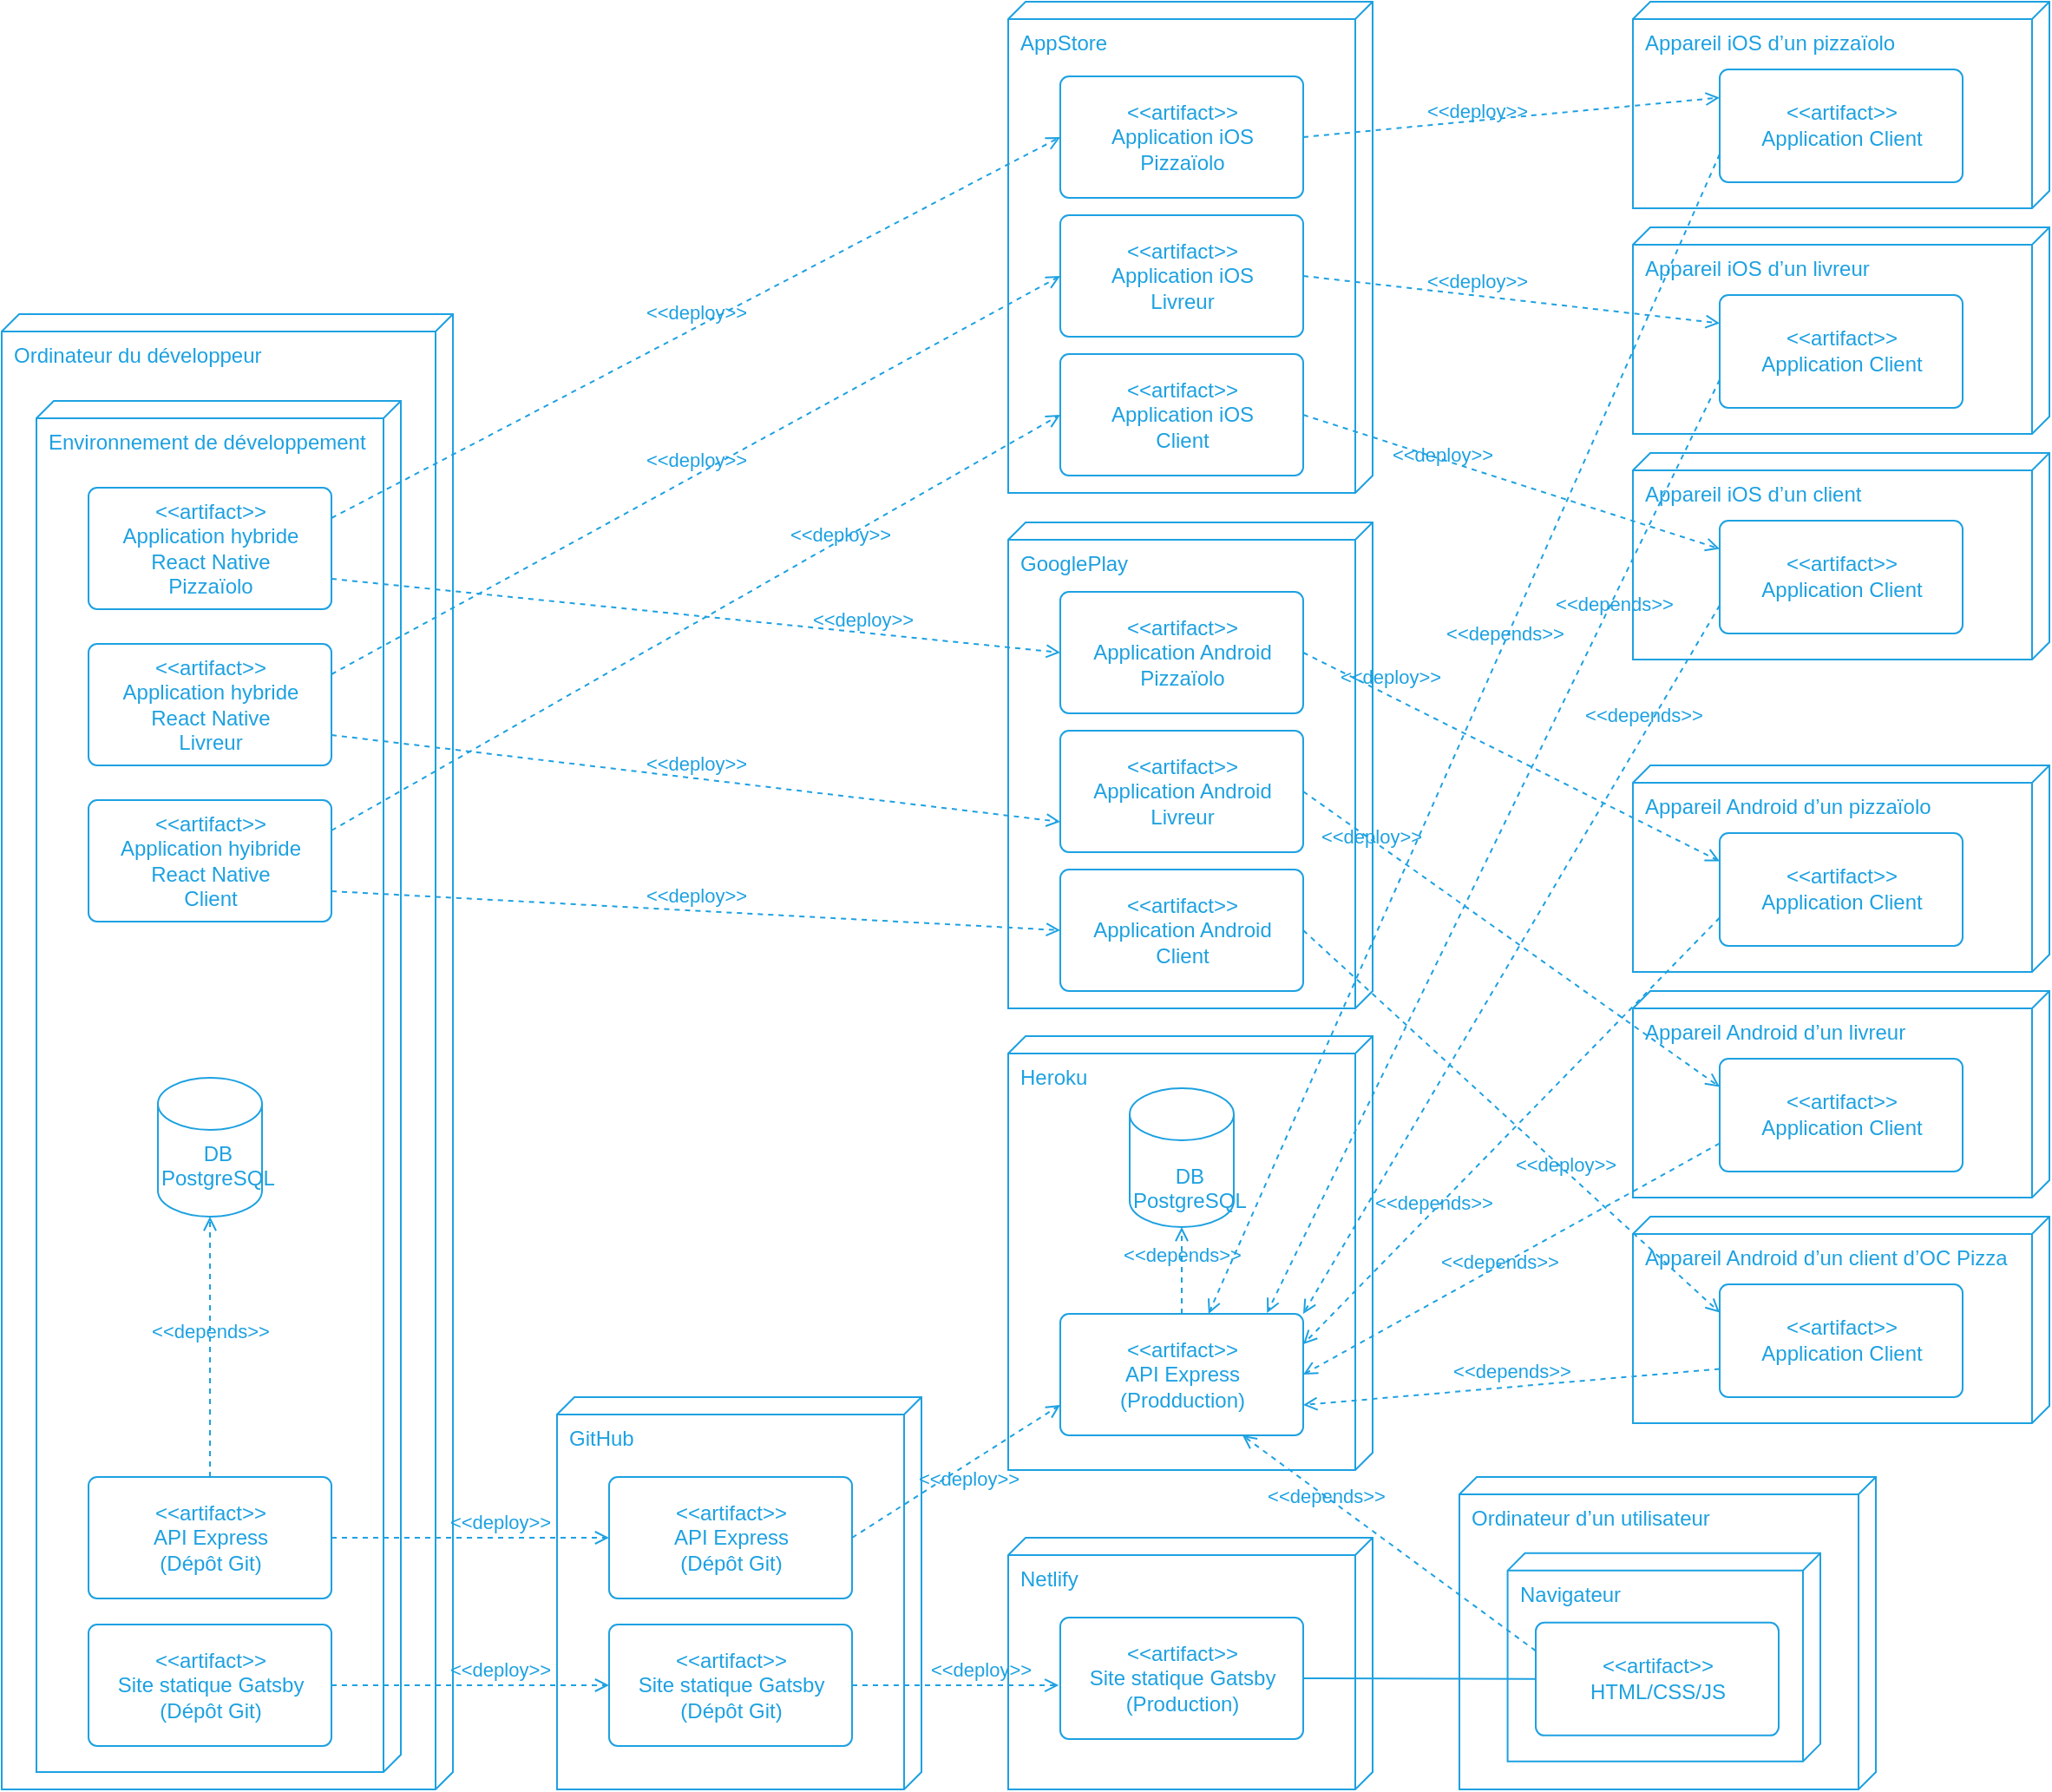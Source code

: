 <mxfile>
    <diagram id="GNdYHzxpxQGXfG1FeGK9" name="Page-1">
        <mxGraphModel dx="1426" dy="1782" grid="1" gridSize="10" guides="1" tooltips="1" connect="1" arrows="1" fold="1" page="1" pageScale="1" pageWidth="827" pageHeight="1169" math="0" shadow="0">
            <root>
                <mxCell id="0"/>
                <mxCell id="1" parent="0"/>
                <mxCell id="346" style="rounded=0;orthogonalLoop=1;jettySize=auto;html=1;exitX=1;exitY=0.5;exitDx=0;exitDy=0;entryX=0;entryY=0.5;entryDx=0;entryDy=0;strokeColor=#1DA1E1;endArrow=none;endFill=0;" parent="1" source="319" target="351" edge="1">
                    <mxGeometry relative="1" as="geometry"/>
                </mxCell>
                <mxCell id="335" value="&lt;font color=&quot;#1da1e1&quot;&gt;&amp;lt;&amp;lt;deploy&amp;gt;&amp;gt;&lt;/font&gt;" style="html=1;verticalAlign=bottom;labelBackgroundColor=none;endArrow=open;endFill=0;dashed=1;strokeColor=#1DA1E1;exitX=1;exitY=0.5;exitDx=0;exitDy=0;entryX=0;entryY=0.5;entryDx=0;entryDy=0;" parent="1" source="332" target="323" edge="1">
                    <mxGeometry x="0.212" width="160" relative="1" as="geometry">
                        <mxPoint x="-120" y="334.66" as="sourcePoint"/>
                        <mxPoint x="40" y="334.66" as="targetPoint"/>
                        <mxPoint as="offset"/>
                    </mxGeometry>
                </mxCell>
                <mxCell id="336" value="&lt;font color=&quot;#1da1e1&quot;&gt;&amp;lt;&amp;lt;deploy&amp;gt;&amp;gt;&lt;/font&gt;" style="html=1;verticalAlign=bottom;labelBackgroundColor=none;endArrow=open;endFill=0;dashed=1;strokeColor=#1DA1E1;exitX=1;exitY=0.5;exitDx=0;exitDy=0;entryX=0;entryY=0.5;entryDx=0;entryDy=0;" parent="1" source="331" target="314" edge="1">
                    <mxGeometry x="0.212" width="160" relative="1" as="geometry">
                        <mxPoint x="-130" y="345.0" as="sourcePoint"/>
                        <mxPoint x="40" y="345.0" as="targetPoint"/>
                        <mxPoint as="offset"/>
                    </mxGeometry>
                </mxCell>
                <mxCell id="341" value="&lt;font color=&quot;#1da1e1&quot;&gt;&amp;lt;&amp;lt;deploy&amp;gt;&amp;gt;&lt;/font&gt;" style="html=1;verticalAlign=bottom;labelBackgroundColor=none;endArrow=open;endFill=0;dashed=1;strokeColor=#1DA1E1;exitX=1;exitY=0.5;exitDx=0;exitDy=0;entryX=0;entryY=0.75;entryDx=0;entryDy=0;" parent="1" source="314" target="316" edge="1">
                    <mxGeometry x="-0.016" y="-15" width="160" relative="1" as="geometry">
                        <mxPoint x="-130" y="235.0" as="sourcePoint"/>
                        <mxPoint x="40" y="235.0" as="targetPoint"/>
                        <mxPoint as="offset"/>
                    </mxGeometry>
                </mxCell>
                <mxCell id="343" value="&lt;font color=&quot;#1da1e1&quot;&gt;&amp;lt;&amp;lt;deploy&amp;gt;&amp;gt;&lt;/font&gt;" style="html=1;verticalAlign=bottom;labelBackgroundColor=none;endArrow=open;endFill=0;dashed=1;strokeColor=#1DA1E1;exitX=1;exitY=0.5;exitDx=0;exitDy=0;entryX=-0.006;entryY=0.558;entryDx=0;entryDy=0;entryPerimeter=0;" parent="1" source="323" target="319" edge="1">
                    <mxGeometry x="0.248" width="160" relative="1" as="geometry">
                        <mxPoint x="180.0" y="235.0" as="sourcePoint"/>
                        <mxPoint x="330.0" y="265.0" as="targetPoint"/>
                        <mxPoint as="offset"/>
                    </mxGeometry>
                </mxCell>
                <mxCell id="344" value="&lt;font color=&quot;#1da1e1&quot;&gt;&amp;lt;&amp;lt;depends&amp;gt;&amp;gt;&lt;/font&gt;" style="html=1;verticalAlign=bottom;labelBackgroundColor=none;endArrow=open;endFill=0;dashed=1;strokeColor=#1DA1E1;exitX=0;exitY=0.25;exitDx=0;exitDy=0;entryX=0.75;entryY=1;entryDx=0;entryDy=0;" parent="1" source="351" target="316" edge="1">
                    <mxGeometry x="0.38" y="7" width="160" relative="1" as="geometry">
                        <mxPoint x="400.0" y="230.0" as="sourcePoint"/>
                        <mxPoint x="450" y="320" as="targetPoint"/>
                        <mxPoint as="offset"/>
                    </mxGeometry>
                </mxCell>
                <mxCell id="350" value="" style="group" parent="1" vertex="1" connectable="0">
                    <mxGeometry x="280" y="-74" width="210" height="250" as="geometry"/>
                </mxCell>
                <mxCell id="315" value="&lt;font color=&quot;#1da1e1&quot;&gt;Heroku&lt;/font&gt;" style="verticalAlign=top;align=left;shape=cube;size=10;direction=south;fontStyle=0;html=1;boundedLbl=1;spacingLeft=5;fillColor=none;strokeColor=#1DA1E1;" parent="350" vertex="1">
                    <mxGeometry width="210" height="250" as="geometry"/>
                </mxCell>
                <mxCell id="316" value="&lt;font color=&quot;#1da1e1&quot;&gt;&amp;lt;&amp;lt;artifact&amp;gt;&amp;gt;&lt;br&gt;API Express&lt;br&gt;(Prodduction)&lt;br&gt;&lt;/font&gt;" style="html=1;align=center;verticalAlign=middle;rounded=1;absoluteArcSize=1;arcSize=10;dashed=0;fillColor=none;strokeColor=#1DA1E1;" parent="350" vertex="1">
                    <mxGeometry x="30" y="160" width="140" height="70" as="geometry"/>
                </mxCell>
                <mxCell id="349" value="" style="group" parent="350" vertex="1" connectable="0">
                    <mxGeometry x="70" y="30" width="78" height="80" as="geometry"/>
                </mxCell>
                <mxCell id="317" value="" style="shape=cylinder3;whiteSpace=wrap;html=1;boundedLbl=1;backgroundOutline=1;size=15;strokeColor=#1DA1E1;fillColor=none;" parent="349" vertex="1">
                    <mxGeometry width="60" height="80" as="geometry"/>
                </mxCell>
                <mxCell id="318" value="&lt;div style=&quot;text-align: center&quot;&gt;&lt;span&gt;&lt;font color=&quot;#1da1e1&quot; face=&quot;helvetica&quot;&gt;DB&lt;/font&gt;&lt;/span&gt;&lt;/div&gt;&lt;div style=&quot;text-align: center&quot;&gt;&lt;span&gt;&lt;font color=&quot;#1da1e1&quot; face=&quot;helvetica&quot;&gt;PostgreSQL&lt;/font&gt;&lt;/span&gt;&lt;/div&gt;" style="text;whiteSpace=wrap;html=1;" parent="349" vertex="1">
                    <mxGeometry x="1.776e-15" y="37" width="56.67" height="20" as="geometry"/>
                </mxCell>
                <mxCell id="342" value="&lt;font color=&quot;#1da1e1&quot;&gt;&amp;lt;&amp;lt;depends&amp;gt;&amp;gt;&lt;/font&gt;" style="html=1;verticalAlign=bottom;labelBackgroundColor=none;endArrow=open;endFill=0;dashed=1;strokeColor=#1DA1E1;exitX=0.5;exitY=0;exitDx=0;exitDy=0;entryX=0.5;entryY=1;entryDx=0;entryDy=0;entryPerimeter=0;" parent="350" source="316" target="317" edge="1">
                    <mxGeometry width="160" relative="1" as="geometry">
                        <mxPoint x="180.0" y="235.0" as="sourcePoint"/>
                        <mxPoint x="330.0" y="265.0" as="targetPoint"/>
                    </mxGeometry>
                </mxCell>
                <mxCell id="367" value="&lt;font color=&quot;#1da1e1&quot;&gt;&amp;lt;&amp;lt;deploy&amp;gt;&amp;gt;&lt;/font&gt;" style="html=1;verticalAlign=bottom;labelBackgroundColor=none;endArrow=open;endFill=0;dashed=1;strokeColor=#1DA1E1;exitX=1;exitY=0.75;exitDx=0;exitDy=0;entryX=0;entryY=0.5;entryDx=0;entryDy=0;" edge="1" parent="1" source="363" target="370">
                    <mxGeometry width="160" relative="1" as="geometry">
                        <mxPoint x="-180" y="235" as="sourcePoint"/>
                        <mxPoint x="-60" y="40" as="targetPoint"/>
                    </mxGeometry>
                </mxCell>
                <mxCell id="374" value="&lt;font color=&quot;#1da1e1&quot;&gt;&amp;lt;&amp;lt;deploy&amp;gt;&amp;gt;&lt;/font&gt;" style="html=1;verticalAlign=bottom;labelBackgroundColor=none;endArrow=open;endFill=0;dashed=1;strokeColor=#1DA1E1;exitX=1;exitY=0.25;exitDx=0;exitDy=0;entryX=0;entryY=0.5;entryDx=0;entryDy=0;" edge="1" parent="1" source="363" target="373">
                    <mxGeometry x="0.383" y="-4" width="160" relative="1" as="geometry">
                        <mxPoint x="-175" y="32.5" as="sourcePoint"/>
                        <mxPoint x="10" y="95" as="targetPoint"/>
                        <mxPoint y="1" as="offset"/>
                    </mxGeometry>
                </mxCell>
                <mxCell id="375" value="&lt;font color=&quot;#1da1e1&quot;&gt;&amp;lt;&amp;lt;deploy&amp;gt;&amp;gt;&lt;/font&gt;" style="html=1;verticalAlign=bottom;labelBackgroundColor=none;endArrow=open;endFill=0;dashed=1;strokeColor=#1DA1E1;exitX=1;exitY=0.75;exitDx=0;exitDy=0;entryX=0;entryY=0.75;entryDx=0;entryDy=0;" edge="1" parent="1" source="364" target="369">
                    <mxGeometry width="160" relative="1" as="geometry">
                        <mxPoint x="-175" y="-2.5" as="sourcePoint"/>
                        <mxPoint x="10" y="-197.5" as="targetPoint"/>
                    </mxGeometry>
                </mxCell>
                <mxCell id="376" value="&lt;font color=&quot;#1da1e1&quot;&gt;&amp;lt;&amp;lt;deploy&amp;gt;&amp;gt;&lt;/font&gt;" style="html=1;verticalAlign=bottom;labelBackgroundColor=none;endArrow=open;endFill=0;dashed=1;strokeColor=#1DA1E1;exitX=1;exitY=0.25;exitDx=0;exitDy=0;entryX=0;entryY=0.5;entryDx=0;entryDy=0;" edge="1" parent="1" source="364" target="372">
                    <mxGeometry width="160" relative="1" as="geometry">
                        <mxPoint x="-175" y="-47.5" as="sourcePoint"/>
                        <mxPoint x="10" y="32.5" as="targetPoint"/>
                    </mxGeometry>
                </mxCell>
                <mxCell id="377" value="&lt;font color=&quot;#1da1e1&quot;&gt;&amp;lt;&amp;lt;deploy&amp;gt;&amp;gt;&lt;/font&gt;" style="html=1;verticalAlign=bottom;labelBackgroundColor=none;endArrow=open;endFill=0;dashed=1;strokeColor=#1DA1E1;exitX=1;exitY=0.25;exitDx=0;exitDy=0;entryX=0;entryY=0.5;entryDx=0;entryDy=0;" edge="1" parent="1" source="365" target="371">
                    <mxGeometry width="160" relative="1" as="geometry">
                        <mxPoint x="-175" y="-82.5" as="sourcePoint"/>
                        <mxPoint x="10" y="-295" as="targetPoint"/>
                    </mxGeometry>
                </mxCell>
                <mxCell id="378" value="&lt;font color=&quot;#1da1e1&quot;&gt;&amp;lt;&amp;lt;deploy&amp;gt;&amp;gt;&lt;/font&gt;" style="html=1;verticalAlign=bottom;labelBackgroundColor=none;endArrow=open;endFill=0;dashed=1;strokeColor=#1DA1E1;exitX=1;exitY=0.75;exitDx=0;exitDy=0;entryX=0;entryY=0.5;entryDx=0;entryDy=0;" edge="1" parent="1" source="365" target="368">
                    <mxGeometry x="0.457" y="-2" width="160" relative="1" as="geometry">
                        <mxPoint x="-175" y="-162.5" as="sourcePoint"/>
                        <mxPoint x="10" y="-375" as="targetPoint"/>
                        <mxPoint as="offset"/>
                    </mxGeometry>
                </mxCell>
                <mxCell id="379" value="&lt;font color=&quot;#1da1e1&quot;&gt;&amp;lt;&amp;lt;deploy&amp;gt;&amp;gt;&lt;/font&gt;" style="html=1;verticalAlign=bottom;labelBackgroundColor=none;endArrow=open;endFill=0;dashed=1;strokeColor=#1DA1E1;exitX=1;exitY=0.5;exitDx=0;exitDy=0;entryX=0;entryY=0.25;entryDx=0;entryDy=0;" edge="1" parent="1" source="370" target="361">
                    <mxGeometry x="0.284" y="-4" width="160" relative="1" as="geometry">
                        <mxPoint x="-175" y="32.5" as="sourcePoint"/>
                        <mxPoint x="310" y="-155" as="targetPoint"/>
                        <mxPoint as="offset"/>
                    </mxGeometry>
                </mxCell>
                <mxCell id="380" value="&lt;font color=&quot;#1da1e1&quot;&gt;&amp;lt;&amp;lt;depends&amp;gt;&amp;gt;&lt;/font&gt;" style="html=1;verticalAlign=bottom;labelBackgroundColor=none;endArrow=open;endFill=0;dashed=1;strokeColor=#1DA1E1;exitX=0;exitY=0.75;exitDx=0;exitDy=0;entryX=1;entryY=0.75;entryDx=0;entryDy=0;" edge="1" parent="1" source="361" target="316">
                    <mxGeometry width="160" relative="1" as="geometry">
                        <mxPoint x="390" y="281" as="sourcePoint"/>
                        <mxPoint x="390" y="166" as="targetPoint"/>
                    </mxGeometry>
                </mxCell>
                <mxCell id="366" value="&lt;font color=&quot;#1da1e1&quot;&gt;GooglePlay&lt;/font&gt;" style="verticalAlign=top;align=left;shape=cube;size=10;direction=south;fontStyle=0;html=1;boundedLbl=1;spacingLeft=5;fillColor=none;strokeColor=#1DA1E1;" vertex="1" parent="1">
                    <mxGeometry x="280" y="-370" width="210" height="280" as="geometry"/>
                </mxCell>
                <mxCell id="368" value="&lt;font color=&quot;#1da1e1&quot;&gt;&amp;lt;&amp;lt;artifact&amp;gt;&amp;gt;&lt;br&gt;Application Android&lt;br&gt;Pizzaïolo&lt;br&gt;&lt;/font&gt;" style="html=1;align=center;verticalAlign=middle;rounded=1;absoluteArcSize=1;arcSize=10;dashed=0;fillColor=none;strokeColor=#1DA1E1;" vertex="1" parent="1">
                    <mxGeometry x="310" y="-330" width="140" height="70" as="geometry"/>
                </mxCell>
                <mxCell id="369" value="&lt;font color=&quot;#1da1e1&quot;&gt;&amp;lt;&amp;lt;artifact&amp;gt;&amp;gt;&lt;br&gt;Application Android&lt;br&gt;Livreur&lt;br&gt;&lt;/font&gt;" style="html=1;align=center;verticalAlign=middle;rounded=1;absoluteArcSize=1;arcSize=10;dashed=0;fillColor=none;strokeColor=#1DA1E1;" vertex="1" parent="1">
                    <mxGeometry x="310" y="-250" width="140" height="70" as="geometry"/>
                </mxCell>
                <mxCell id="370" value="&lt;font color=&quot;#1da1e1&quot;&gt;&amp;lt;&amp;lt;artifact&amp;gt;&amp;gt;&lt;br&gt;Application Android&lt;br&gt;Client&lt;br&gt;&lt;/font&gt;" style="html=1;align=center;verticalAlign=middle;rounded=1;absoluteArcSize=1;arcSize=10;dashed=0;fillColor=none;strokeColor=#1DA1E1;" vertex="1" parent="1">
                    <mxGeometry x="310" y="-170" width="140" height="70" as="geometry"/>
                </mxCell>
                <mxCell id="385" value="" style="group" vertex="1" connectable="0" parent="1">
                    <mxGeometry x="640" y="30" width="240" height="119" as="geometry"/>
                </mxCell>
                <mxCell id="359" value="&lt;span style=&quot;color: rgb(29 , 161 , 225)&quot;&gt;Appareil Android d’un client d’OC Pizza&lt;/span&gt;" style="verticalAlign=top;align=left;shape=cube;size=10;direction=south;fontStyle=0;html=1;boundedLbl=1;spacingLeft=5;fillColor=none;strokeColor=#1DA1E1;" vertex="1" parent="385">
                    <mxGeometry width="240" height="119" as="geometry"/>
                </mxCell>
                <mxCell id="361" value="&lt;font color=&quot;#1da1e1&quot;&gt;&amp;lt;&amp;lt;artifact&amp;gt;&amp;gt;&lt;br&gt;Application Client&lt;br&gt;&lt;/font&gt;" style="html=1;align=center;verticalAlign=middle;rounded=1;absoluteArcSize=1;arcSize=10;dashed=0;fillColor=none;strokeColor=#1DA1E1;" vertex="1" parent="385">
                    <mxGeometry x="50" y="38.999" width="140" height="65" as="geometry"/>
                </mxCell>
                <mxCell id="386" value="" style="group" vertex="1" connectable="0" parent="1">
                    <mxGeometry x="640" y="-410" width="240" height="119" as="geometry"/>
                </mxCell>
                <mxCell id="387" value="&lt;span style=&quot;color: rgb(29 , 161 , 225)&quot;&gt;Appareil iOS d’un client&lt;/span&gt;" style="verticalAlign=top;align=left;shape=cube;size=10;direction=south;fontStyle=0;html=1;boundedLbl=1;spacingLeft=5;fillColor=none;strokeColor=#1DA1E1;" vertex="1" parent="386">
                    <mxGeometry width="240" height="119" as="geometry"/>
                </mxCell>
                <mxCell id="388" value="&lt;font color=&quot;#1da1e1&quot;&gt;&amp;lt;&amp;lt;artifact&amp;gt;&amp;gt;&lt;br&gt;Application Client&lt;br&gt;&lt;/font&gt;" style="html=1;align=center;verticalAlign=middle;rounded=1;absoluteArcSize=1;arcSize=10;dashed=0;fillColor=none;strokeColor=#1DA1E1;" vertex="1" parent="386">
                    <mxGeometry x="50" y="38.999" width="140" height="65" as="geometry"/>
                </mxCell>
                <mxCell id="389" value="&lt;font color=&quot;#1da1e1&quot;&gt;&amp;lt;&amp;lt;deploy&amp;gt;&amp;gt;&lt;/font&gt;" style="html=1;verticalAlign=bottom;labelBackgroundColor=none;endArrow=open;endFill=0;dashed=1;strokeColor=#1DA1E1;exitX=1;exitY=0.5;exitDx=0;exitDy=0;entryX=0;entryY=0.25;entryDx=0;entryDy=0;" edge="1" parent="1" source="373" target="388">
                    <mxGeometry x="-0.318" y="-6" width="160" relative="1" as="geometry">
                        <mxPoint x="460" y="-125" as="sourcePoint"/>
                        <mxPoint x="850.0" y="-108.501" as="targetPoint"/>
                        <mxPoint as="offset"/>
                    </mxGeometry>
                </mxCell>
                <mxCell id="390" value="" style="group" vertex="1" connectable="0" parent="1">
                    <mxGeometry x="640" y="-540" width="240" height="119" as="geometry"/>
                </mxCell>
                <mxCell id="391" value="&lt;span style=&quot;color: rgb(29 , 161 , 225)&quot;&gt;Appareil iOS d’un livreur&lt;/span&gt;" style="verticalAlign=top;align=left;shape=cube;size=10;direction=south;fontStyle=0;html=1;boundedLbl=1;spacingLeft=5;fillColor=none;strokeColor=#1DA1E1;" vertex="1" parent="390">
                    <mxGeometry width="240" height="119" as="geometry"/>
                </mxCell>
                <mxCell id="392" value="&lt;font color=&quot;#1da1e1&quot;&gt;&amp;lt;&amp;lt;artifact&amp;gt;&amp;gt;&lt;br&gt;Application Client&lt;br&gt;&lt;/font&gt;" style="html=1;align=center;verticalAlign=middle;rounded=1;absoluteArcSize=1;arcSize=10;dashed=0;fillColor=none;strokeColor=#1DA1E1;" vertex="1" parent="390">
                    <mxGeometry x="50" y="38.999" width="140" height="65" as="geometry"/>
                </mxCell>
                <mxCell id="393" value="&lt;font color=&quot;#1da1e1&quot;&gt;&amp;lt;&amp;lt;deploy&amp;gt;&amp;gt;&lt;/font&gt;" style="html=1;verticalAlign=bottom;labelBackgroundColor=none;endArrow=open;endFill=0;dashed=1;strokeColor=#1DA1E1;exitX=1;exitY=0.5;exitDx=0;exitDy=0;entryX=0;entryY=0.25;entryDx=0;entryDy=0;" edge="1" parent="1" source="372" target="392">
                    <mxGeometry x="-0.166" y="-1" width="160" relative="1" as="geometry">
                        <mxPoint x="460" y="-425.0" as="sourcePoint"/>
                        <mxPoint x="850.0" y="-438.501" as="targetPoint"/>
                        <mxPoint as="offset"/>
                    </mxGeometry>
                </mxCell>
                <mxCell id="394" value="" style="group" vertex="1" connectable="0" parent="1">
                    <mxGeometry x="640" y="-100" width="240" height="119" as="geometry"/>
                </mxCell>
                <mxCell id="395" value="&lt;span style=&quot;color: rgb(29 , 161 , 225)&quot;&gt;Appareil Android d’un livreur&lt;/span&gt;" style="verticalAlign=top;align=left;shape=cube;size=10;direction=south;fontStyle=0;html=1;boundedLbl=1;spacingLeft=5;fillColor=none;strokeColor=#1DA1E1;" vertex="1" parent="394">
                    <mxGeometry width="240" height="119" as="geometry"/>
                </mxCell>
                <mxCell id="396" value="&lt;font color=&quot;#1da1e1&quot;&gt;&amp;lt;&amp;lt;artifact&amp;gt;&amp;gt;&lt;br&gt;Application Client&lt;br&gt;&lt;/font&gt;" style="html=1;align=center;verticalAlign=middle;rounded=1;absoluteArcSize=1;arcSize=10;dashed=0;fillColor=none;strokeColor=#1DA1E1;" vertex="1" parent="394">
                    <mxGeometry x="50" y="38.999" width="140" height="65" as="geometry"/>
                </mxCell>
                <mxCell id="397" value="&lt;font color=&quot;#1da1e1&quot;&gt;&amp;lt;&amp;lt;deploy&amp;gt;&amp;gt;&lt;/font&gt;" style="html=1;verticalAlign=bottom;labelBackgroundColor=none;endArrow=open;endFill=0;dashed=1;strokeColor=#1DA1E1;exitX=1;exitY=0.5;exitDx=0;exitDy=0;entryX=0;entryY=0.25;entryDx=0;entryDy=0;" edge="1" parent="1" source="369" target="396">
                    <mxGeometry x="-0.648" y="-6" width="160" relative="1" as="geometry">
                        <mxPoint x="460" y="-125" as="sourcePoint"/>
                        <mxPoint x="850.0" y="-108.501" as="targetPoint"/>
                        <mxPoint as="offset"/>
                    </mxGeometry>
                </mxCell>
                <mxCell id="398" value="&lt;font color=&quot;#1da1e1&quot;&gt;&amp;lt;&amp;lt;depends&amp;gt;&amp;gt;&lt;/font&gt;" style="html=1;verticalAlign=bottom;labelBackgroundColor=none;endArrow=open;endFill=0;dashed=1;strokeColor=#1DA1E1;exitX=0;exitY=0.75;exitDx=0;exitDy=0;entryX=1;entryY=0.5;entryDx=0;entryDy=0;" edge="1" parent="1" source="396" target="316">
                    <mxGeometry x="0.085" y="6" width="160" relative="1" as="geometry">
                        <mxPoint x="850.0" y="-92.251" as="sourcePoint"/>
                        <mxPoint x="460" y="148.5" as="targetPoint"/>
                        <mxPoint as="offset"/>
                    </mxGeometry>
                </mxCell>
                <mxCell id="400" value="" style="group" vertex="1" connectable="0" parent="1">
                    <mxGeometry x="640" y="-230" width="240" height="119" as="geometry"/>
                </mxCell>
                <mxCell id="401" value="&lt;span style=&quot;color: rgb(29 , 161 , 225)&quot;&gt;Appareil Android d’un pizzaïolo&lt;/span&gt;" style="verticalAlign=top;align=left;shape=cube;size=10;direction=south;fontStyle=0;html=1;boundedLbl=1;spacingLeft=5;fillColor=none;strokeColor=#1DA1E1;" vertex="1" parent="400">
                    <mxGeometry width="240" height="119" as="geometry"/>
                </mxCell>
                <mxCell id="402" value="&lt;font color=&quot;#1da1e1&quot;&gt;&amp;lt;&amp;lt;artifact&amp;gt;&amp;gt;&lt;br&gt;Application Client&lt;br&gt;&lt;/font&gt;" style="html=1;align=center;verticalAlign=middle;rounded=1;absoluteArcSize=1;arcSize=10;dashed=0;fillColor=none;strokeColor=#1DA1E1;" vertex="1" parent="400">
                    <mxGeometry x="50" y="38.999" width="140" height="65" as="geometry"/>
                </mxCell>
                <mxCell id="403" value="&lt;font color=&quot;#1da1e1&quot;&gt;&amp;lt;&amp;lt;deploy&amp;gt;&amp;gt;&lt;/font&gt;" style="html=1;verticalAlign=bottom;labelBackgroundColor=none;endArrow=open;endFill=0;dashed=1;strokeColor=#1DA1E1;exitX=1;exitY=0.5;exitDx=0;exitDy=0;entryX=0;entryY=0.25;entryDx=0;entryDy=0;" edge="1" parent="1" source="368" target="402">
                    <mxGeometry x="-0.592" y="2" width="160" relative="1" as="geometry">
                        <mxPoint x="460" y="-205" as="sourcePoint"/>
                        <mxPoint x="850" y="-104.751" as="targetPoint"/>
                        <mxPoint as="offset"/>
                    </mxGeometry>
                </mxCell>
                <mxCell id="404" value="&lt;font color=&quot;#1da1e1&quot;&gt;&amp;lt;&amp;lt;depends&amp;gt;&amp;gt;&lt;/font&gt;" style="html=1;verticalAlign=bottom;labelBackgroundColor=none;endArrow=open;endFill=0;dashed=1;strokeColor=#1DA1E1;exitX=0;exitY=0.75;exitDx=0;exitDy=0;entryX=1;entryY=0.25;entryDx=0;entryDy=0;" edge="1" parent="1" source="402" target="316">
                    <mxGeometry x="0.391" y="3" width="160" relative="1" as="geometry">
                        <mxPoint x="850" y="-72.251" as="sourcePoint"/>
                        <mxPoint x="460" y="131" as="targetPoint"/>
                        <mxPoint as="offset"/>
                    </mxGeometry>
                </mxCell>
                <mxCell id="405" value="" style="group" vertex="1" connectable="0" parent="1">
                    <mxGeometry x="640" y="-670" width="240" height="119" as="geometry"/>
                </mxCell>
                <mxCell id="406" value="&lt;span style=&quot;color: rgb(29 , 161 , 225)&quot;&gt;Appareil iOS d’un pizzaïolo&lt;/span&gt;" style="verticalAlign=top;align=left;shape=cube;size=10;direction=south;fontStyle=0;html=1;boundedLbl=1;spacingLeft=5;fillColor=none;strokeColor=#1DA1E1;" vertex="1" parent="405">
                    <mxGeometry width="240" height="119" as="geometry"/>
                </mxCell>
                <mxCell id="407" value="&lt;font color=&quot;#1da1e1&quot;&gt;&amp;lt;&amp;lt;artifact&amp;gt;&amp;gt;&lt;br&gt;Application Client&lt;br&gt;&lt;/font&gt;" style="html=1;align=center;verticalAlign=middle;rounded=1;absoluteArcSize=1;arcSize=10;dashed=0;fillColor=none;strokeColor=#1DA1E1;" vertex="1" parent="405">
                    <mxGeometry x="50" y="38.999" width="140" height="65" as="geometry"/>
                </mxCell>
                <mxCell id="408" value="&lt;font color=&quot;#1da1e1&quot;&gt;&amp;lt;&amp;lt;deploy&amp;gt;&amp;gt;&lt;/font&gt;" style="html=1;verticalAlign=bottom;labelBackgroundColor=none;endArrow=open;endFill=0;dashed=1;strokeColor=#1DA1E1;exitX=1;exitY=0.5;exitDx=0;exitDy=0;entryX=0;entryY=0.25;entryDx=0;entryDy=0;" edge="1" parent="1" source="371" target="407">
                    <mxGeometry x="-0.169" y="-3" width="160" relative="1" as="geometry">
                        <mxPoint x="460" y="-505" as="sourcePoint"/>
                        <mxPoint x="850" y="-428.501" as="targetPoint"/>
                        <mxPoint as="offset"/>
                    </mxGeometry>
                </mxCell>
                <mxCell id="409" value="&lt;font color=&quot;#1da1e1&quot;&gt;&amp;lt;&amp;lt;depends&amp;gt;&amp;gt;&lt;/font&gt;" style="html=1;verticalAlign=bottom;labelBackgroundColor=none;endArrow=open;endFill=0;dashed=1;strokeColor=#1DA1E1;exitX=0;exitY=0.75;exitDx=0;exitDy=0;entryX=1;entryY=0;entryDx=0;entryDy=0;" edge="1" parent="1" source="388" target="316">
                    <mxGeometry x="-0.644" y="-1" width="160" relative="1" as="geometry">
                        <mxPoint x="850" y="-122.251" as="sourcePoint"/>
                        <mxPoint x="425" y="96" as="targetPoint"/>
                        <mxPoint as="offset"/>
                    </mxGeometry>
                </mxCell>
                <mxCell id="410" value="&lt;font color=&quot;#1da1e1&quot;&gt;&amp;lt;&amp;lt;depends&amp;gt;&amp;gt;&lt;/font&gt;" style="html=1;verticalAlign=bottom;labelBackgroundColor=none;endArrow=open;endFill=0;dashed=1;strokeColor=#1DA1E1;exitX=0;exitY=0.75;exitDx=0;exitDy=0;entryX=0.851;entryY=-0.007;entryDx=0;entryDy=0;entryPerimeter=0;" edge="1" parent="1" source="392" target="316">
                    <mxGeometry x="-0.493" y="5" width="160" relative="1" as="geometry">
                        <mxPoint x="850" y="-272.251" as="sourcePoint"/>
                        <mxPoint x="460" y="96" as="targetPoint"/>
                        <mxPoint x="1" as="offset"/>
                    </mxGeometry>
                </mxCell>
                <mxCell id="411" value="&lt;font color=&quot;#1da1e1&quot;&gt;&amp;lt;&amp;lt;depends&amp;gt;&amp;gt;&lt;/font&gt;" style="html=1;verticalAlign=bottom;labelBackgroundColor=none;endArrow=open;endFill=0;dashed=1;strokeColor=#1DA1E1;exitX=0;exitY=0.75;exitDx=0;exitDy=0;" edge="1" parent="1" source="407" target="316">
                    <mxGeometry x="-0.149" y="1" width="160" relative="1" as="geometry">
                        <mxPoint x="850" y="-412.251" as="sourcePoint"/>
                        <mxPoint x="439.14" y="95.51" as="targetPoint"/>
                        <mxPoint y="1" as="offset"/>
                    </mxGeometry>
                </mxCell>
                <mxCell id="412" value="" style="group" vertex="1" connectable="0" parent="1">
                    <mxGeometry x="540" y="180" width="240" height="180" as="geometry"/>
                </mxCell>
                <mxCell id="324" value="&lt;font color=&quot;#1da1e1&quot;&gt;Ordinateur d’un utilisateur&lt;/font&gt;" style="verticalAlign=top;align=left;shape=cube;size=10;direction=south;fontStyle=0;html=1;boundedLbl=1;spacingLeft=5;fillColor=none;strokeColor=#1DA1E1;" parent="412" vertex="1">
                    <mxGeometry width="240" height="180" as="geometry"/>
                </mxCell>
                <mxCell id="326" value="&lt;font color=&quot;#1da1e1&quot;&gt;Navigateur&lt;/font&gt;" style="verticalAlign=top;align=left;shape=cube;size=10;direction=south;fontStyle=0;html=1;boundedLbl=1;spacingLeft=5;fillColor=none;strokeColor=#1DA1E1;" parent="412" vertex="1">
                    <mxGeometry x="27.79" y="43.895" width="180.21" height="119.962" as="geometry"/>
                </mxCell>
                <mxCell id="351" value="&lt;font color=&quot;#1da1e1&quot;&gt;&amp;lt;&amp;lt;artifact&amp;gt;&amp;gt;&lt;br&gt;HTML/CSS/JS&lt;br&gt;&lt;/font&gt;" style="html=1;align=center;verticalAlign=middle;rounded=1;absoluteArcSize=1;arcSize=10;dashed=0;fillColor=none;strokeColor=#1DA1E1;" parent="412" vertex="1">
                    <mxGeometry x="44" y="83.929" width="140" height="65" as="geometry"/>
                </mxCell>
                <mxCell id="312" value="&lt;font color=&quot;#1da1e1&quot;&gt;AppStore&lt;/font&gt;" style="verticalAlign=top;align=left;shape=cube;size=10;direction=south;fontStyle=0;html=1;boundedLbl=1;spacingLeft=5;fillColor=none;strokeColor=#1DA1E1;" parent="1" vertex="1">
                    <mxGeometry x="280" y="-670" width="210" height="283" as="geometry"/>
                </mxCell>
                <mxCell id="371" value="&lt;font color=&quot;#1da1e1&quot;&gt;&amp;lt;&amp;lt;artifact&amp;gt;&amp;gt;&lt;br&gt;Application iOS&lt;br&gt;Pizzaïolo&lt;br&gt;&lt;/font&gt;" style="html=1;align=center;verticalAlign=middle;rounded=1;absoluteArcSize=1;arcSize=10;dashed=0;fillColor=none;strokeColor=#1DA1E1;" vertex="1" parent="1">
                    <mxGeometry x="310" y="-627" width="140" height="70" as="geometry"/>
                </mxCell>
                <mxCell id="372" value="&lt;font color=&quot;#1da1e1&quot;&gt;&amp;lt;&amp;lt;artifact&amp;gt;&amp;gt;&lt;br&gt;Application iOS&lt;br&gt;Livreur&lt;br&gt;&lt;/font&gt;" style="html=1;align=center;verticalAlign=middle;rounded=1;absoluteArcSize=1;arcSize=10;dashed=0;fillColor=none;strokeColor=#1DA1E1;" vertex="1" parent="1">
                    <mxGeometry x="310" y="-547" width="140" height="70" as="geometry"/>
                </mxCell>
                <mxCell id="373" value="&lt;font color=&quot;#1da1e1&quot;&gt;&amp;lt;&amp;lt;artifact&amp;gt;&amp;gt;&lt;br&gt;Application iOS&lt;br&gt;Client&lt;br&gt;&lt;/font&gt;" style="html=1;align=center;verticalAlign=middle;rounded=1;absoluteArcSize=1;arcSize=10;dashed=0;fillColor=none;strokeColor=#1DA1E1;" vertex="1" parent="1">
                    <mxGeometry x="310" y="-467" width="140" height="70" as="geometry"/>
                </mxCell>
                <mxCell id="418" value="&lt;font color=&quot;#1da1e1&quot;&gt;GitHub&lt;/font&gt;" style="verticalAlign=top;align=left;shape=cube;size=10;direction=south;fontStyle=0;html=1;boundedLbl=1;spacingLeft=5;fillColor=none;strokeColor=#1DA1E1;" vertex="1" parent="1">
                    <mxGeometry x="20" y="134" width="210" height="226" as="geometry"/>
                </mxCell>
                <mxCell id="314" value="&lt;font color=&quot;#1da1e1&quot;&gt;&amp;lt;&amp;lt;artifact&amp;gt;&amp;gt;&lt;br&gt;&lt;/font&gt;&lt;span style=&quot;color: rgb(29 , 161 , 225)&quot;&gt;API Express&lt;/span&gt;&lt;font color=&quot;#1da1e1&quot;&gt;&lt;br&gt;(Dépôt Git)&lt;br&gt;&lt;/font&gt;" style="html=1;align=center;verticalAlign=middle;rounded=1;absoluteArcSize=1;arcSize=10;dashed=0;fillColor=none;strokeColor=#1DA1E1;" parent="1" vertex="1">
                    <mxGeometry x="50" y="180" width="140" height="70" as="geometry"/>
                </mxCell>
                <mxCell id="323" value="&lt;font color=&quot;#1da1e1&quot;&gt;&amp;lt;&amp;lt;artifact&amp;gt;&amp;gt;&lt;br&gt;&lt;/font&gt;&lt;span style=&quot;color: rgb(29 , 161 , 225)&quot;&gt;Site statique Gatsby&lt;/span&gt;&lt;font color=&quot;#1da1e1&quot;&gt;&lt;br&gt;(Dépôt Git)&lt;br&gt;&lt;/font&gt;" style="html=1;align=center;verticalAlign=middle;rounded=1;absoluteArcSize=1;arcSize=10;dashed=0;fillColor=none;strokeColor=#1DA1E1;" parent="1" vertex="1">
                    <mxGeometry x="50" y="265" width="140" height="70" as="geometry"/>
                </mxCell>
                <mxCell id="321" value="&lt;font color=&quot;#1da1e1&quot;&gt;Netlify&lt;/font&gt;" style="verticalAlign=top;align=left;shape=cube;size=10;direction=south;fontStyle=0;html=1;boundedLbl=1;spacingLeft=5;fillColor=none;strokeColor=#1DA1E1;" parent="1" vertex="1">
                    <mxGeometry x="280" y="215" width="210" height="145" as="geometry"/>
                </mxCell>
                <mxCell id="319" value="&lt;font color=&quot;#1da1e1&quot;&gt;&amp;lt;&amp;lt;artifact&amp;gt;&amp;gt;&lt;br&gt;Site statique Gatsby&lt;br&gt;(Production)&lt;br&gt;&lt;/font&gt;" style="html=1;align=center;verticalAlign=middle;rounded=1;absoluteArcSize=1;arcSize=10;dashed=0;fillColor=none;strokeColor=#1DA1E1;" parent="1" vertex="1">
                    <mxGeometry x="310" y="261" width="140" height="70" as="geometry"/>
                </mxCell>
                <mxCell id="352" value="&lt;font color=&quot;#1da1e1&quot;&gt;Ordinateur du développeur&lt;/font&gt;" style="verticalAlign=top;align=left;shape=cube;size=10;direction=south;fontStyle=0;html=1;boundedLbl=1;spacingLeft=5;fillColor=none;strokeColor=#1DA1E1;" vertex="1" parent="1">
                    <mxGeometry x="-300" y="-490" width="260" height="850" as="geometry"/>
                </mxCell>
                <mxCell id="333" value="&lt;font color=&quot;#1da1e1&quot;&gt;Environnement de développement&lt;/font&gt;" style="verticalAlign=top;align=left;shape=cube;size=10;direction=south;fontStyle=0;html=1;boundedLbl=1;spacingLeft=5;fillColor=none;strokeColor=#1DA1E1;" parent="1" vertex="1">
                    <mxGeometry x="-280" y="-440" width="210" height="790" as="geometry"/>
                </mxCell>
                <mxCell id="363" value="&lt;font color=&quot;#1da1e1&quot;&gt;&amp;lt;&amp;lt;artifact&amp;gt;&amp;gt;&lt;br&gt;Application hyibride&lt;br&gt;React Native&lt;br&gt;Client&lt;br&gt;&lt;/font&gt;" style="html=1;align=center;verticalAlign=middle;rounded=1;absoluteArcSize=1;arcSize=10;dashed=0;fillColor=none;strokeColor=#1DA1E1;" vertex="1" parent="1">
                    <mxGeometry x="-250" y="-210" width="140" height="70" as="geometry"/>
                </mxCell>
                <mxCell id="364" value="&lt;font color=&quot;#1da1e1&quot;&gt;&amp;lt;&amp;lt;artifact&amp;gt;&amp;gt;&lt;br&gt;Application hybride &lt;br&gt;React Native&lt;br&gt;Livreur&lt;br&gt;&lt;/font&gt;" style="html=1;align=center;verticalAlign=middle;rounded=1;absoluteArcSize=1;arcSize=10;dashed=0;fillColor=none;strokeColor=#1DA1E1;" vertex="1" parent="1">
                    <mxGeometry x="-250" y="-300" width="140" height="70" as="geometry"/>
                </mxCell>
                <mxCell id="365" value="&lt;font color=&quot;#1da1e1&quot;&gt;&amp;lt;&amp;lt;artifact&amp;gt;&amp;gt;&lt;br&gt;Application hybride&lt;br&gt;React Native&lt;br&gt;Pizzaïolo&lt;br&gt;&lt;/font&gt;" style="html=1;align=center;verticalAlign=middle;rounded=1;absoluteArcSize=1;arcSize=10;dashed=0;fillColor=none;strokeColor=#1DA1E1;" vertex="1" parent="1">
                    <mxGeometry x="-250" y="-390" width="140" height="70" as="geometry"/>
                </mxCell>
                <mxCell id="415" value="" style="group" vertex="1" connectable="0" parent="1">
                    <mxGeometry x="-250" y="-50" width="140" height="385" as="geometry"/>
                </mxCell>
                <mxCell id="331" value="&lt;font color=&quot;#1da1e1&quot;&gt;&amp;lt;&amp;lt;artifact&amp;gt;&amp;gt;&lt;br&gt;API Express&lt;br&gt;(Dépôt Git)&lt;br&gt;&lt;/font&gt;" style="html=1;align=center;verticalAlign=middle;rounded=1;absoluteArcSize=1;arcSize=10;dashed=0;fillColor=none;strokeColor=#1DA1E1;" parent="415" vertex="1">
                    <mxGeometry y="230" width="140" height="70" as="geometry"/>
                </mxCell>
                <mxCell id="332" value="&lt;font color=&quot;#1da1e1&quot;&gt;&amp;lt;&amp;lt;artifact&amp;gt;&amp;gt;&lt;br&gt;&lt;/font&gt;&lt;span style=&quot;color: rgb(29 , 161 , 225)&quot;&gt;Site statique Gatsby&lt;/span&gt;&lt;font color=&quot;#1da1e1&quot;&gt;&lt;br&gt;(Dépôt Git)&lt;br&gt;&lt;/font&gt;" style="html=1;align=center;verticalAlign=middle;rounded=1;absoluteArcSize=1;arcSize=10;dashed=0;fillColor=none;strokeColor=#1DA1E1;" parent="415" vertex="1">
                    <mxGeometry y="315" width="140" height="70" as="geometry"/>
                </mxCell>
                <mxCell id="337" value="" style="group" parent="415" vertex="1" connectable="0">
                    <mxGeometry x="40" width="60" height="80" as="geometry"/>
                </mxCell>
                <mxCell id="338" value="" style="shape=cylinder3;whiteSpace=wrap;html=1;boundedLbl=1;backgroundOutline=1;size=15;strokeColor=#1DA1E1;fillColor=none;" parent="337" vertex="1">
                    <mxGeometry width="60" height="80" as="geometry"/>
                </mxCell>
                <mxCell id="339" value="&lt;div style=&quot;text-align: center&quot;&gt;&lt;span&gt;&lt;font color=&quot;#1da1e1&quot; face=&quot;helvetica&quot;&gt;DB&lt;/font&gt;&lt;/span&gt;&lt;/div&gt;&lt;div style=&quot;text-align: center&quot;&gt;&lt;span&gt;&lt;font color=&quot;#1da1e1&quot; face=&quot;helvetica&quot;&gt;PostgreSQL&lt;/font&gt;&lt;/span&gt;&lt;/div&gt;" style="text;whiteSpace=wrap;html=1;" parent="337" vertex="1">
                    <mxGeometry y="30" width="60" height="40" as="geometry"/>
                </mxCell>
                <mxCell id="340" value="&lt;font color=&quot;#1da1e1&quot;&gt;&amp;lt;&amp;lt;depends&amp;gt;&amp;gt;&lt;/font&gt;" style="html=1;verticalAlign=bottom;labelBackgroundColor=none;endArrow=open;endFill=0;dashed=1;strokeColor=#1DA1E1;exitX=0.5;exitY=0;exitDx=0;exitDy=0;entryX=0.5;entryY=1;entryDx=0;entryDy=0;entryPerimeter=0;" parent="415" source="331" target="338" edge="1">
                    <mxGeometry x="-220" y="-270" width="160" as="geometry">
                        <mxPoint x="-350" y="-35.0" as="sourcePoint"/>
                        <mxPoint x="-430" y="-130" as="targetPoint"/>
                    </mxGeometry>
                </mxCell>
            </root>
        </mxGraphModel>
    </diagram>
</mxfile>